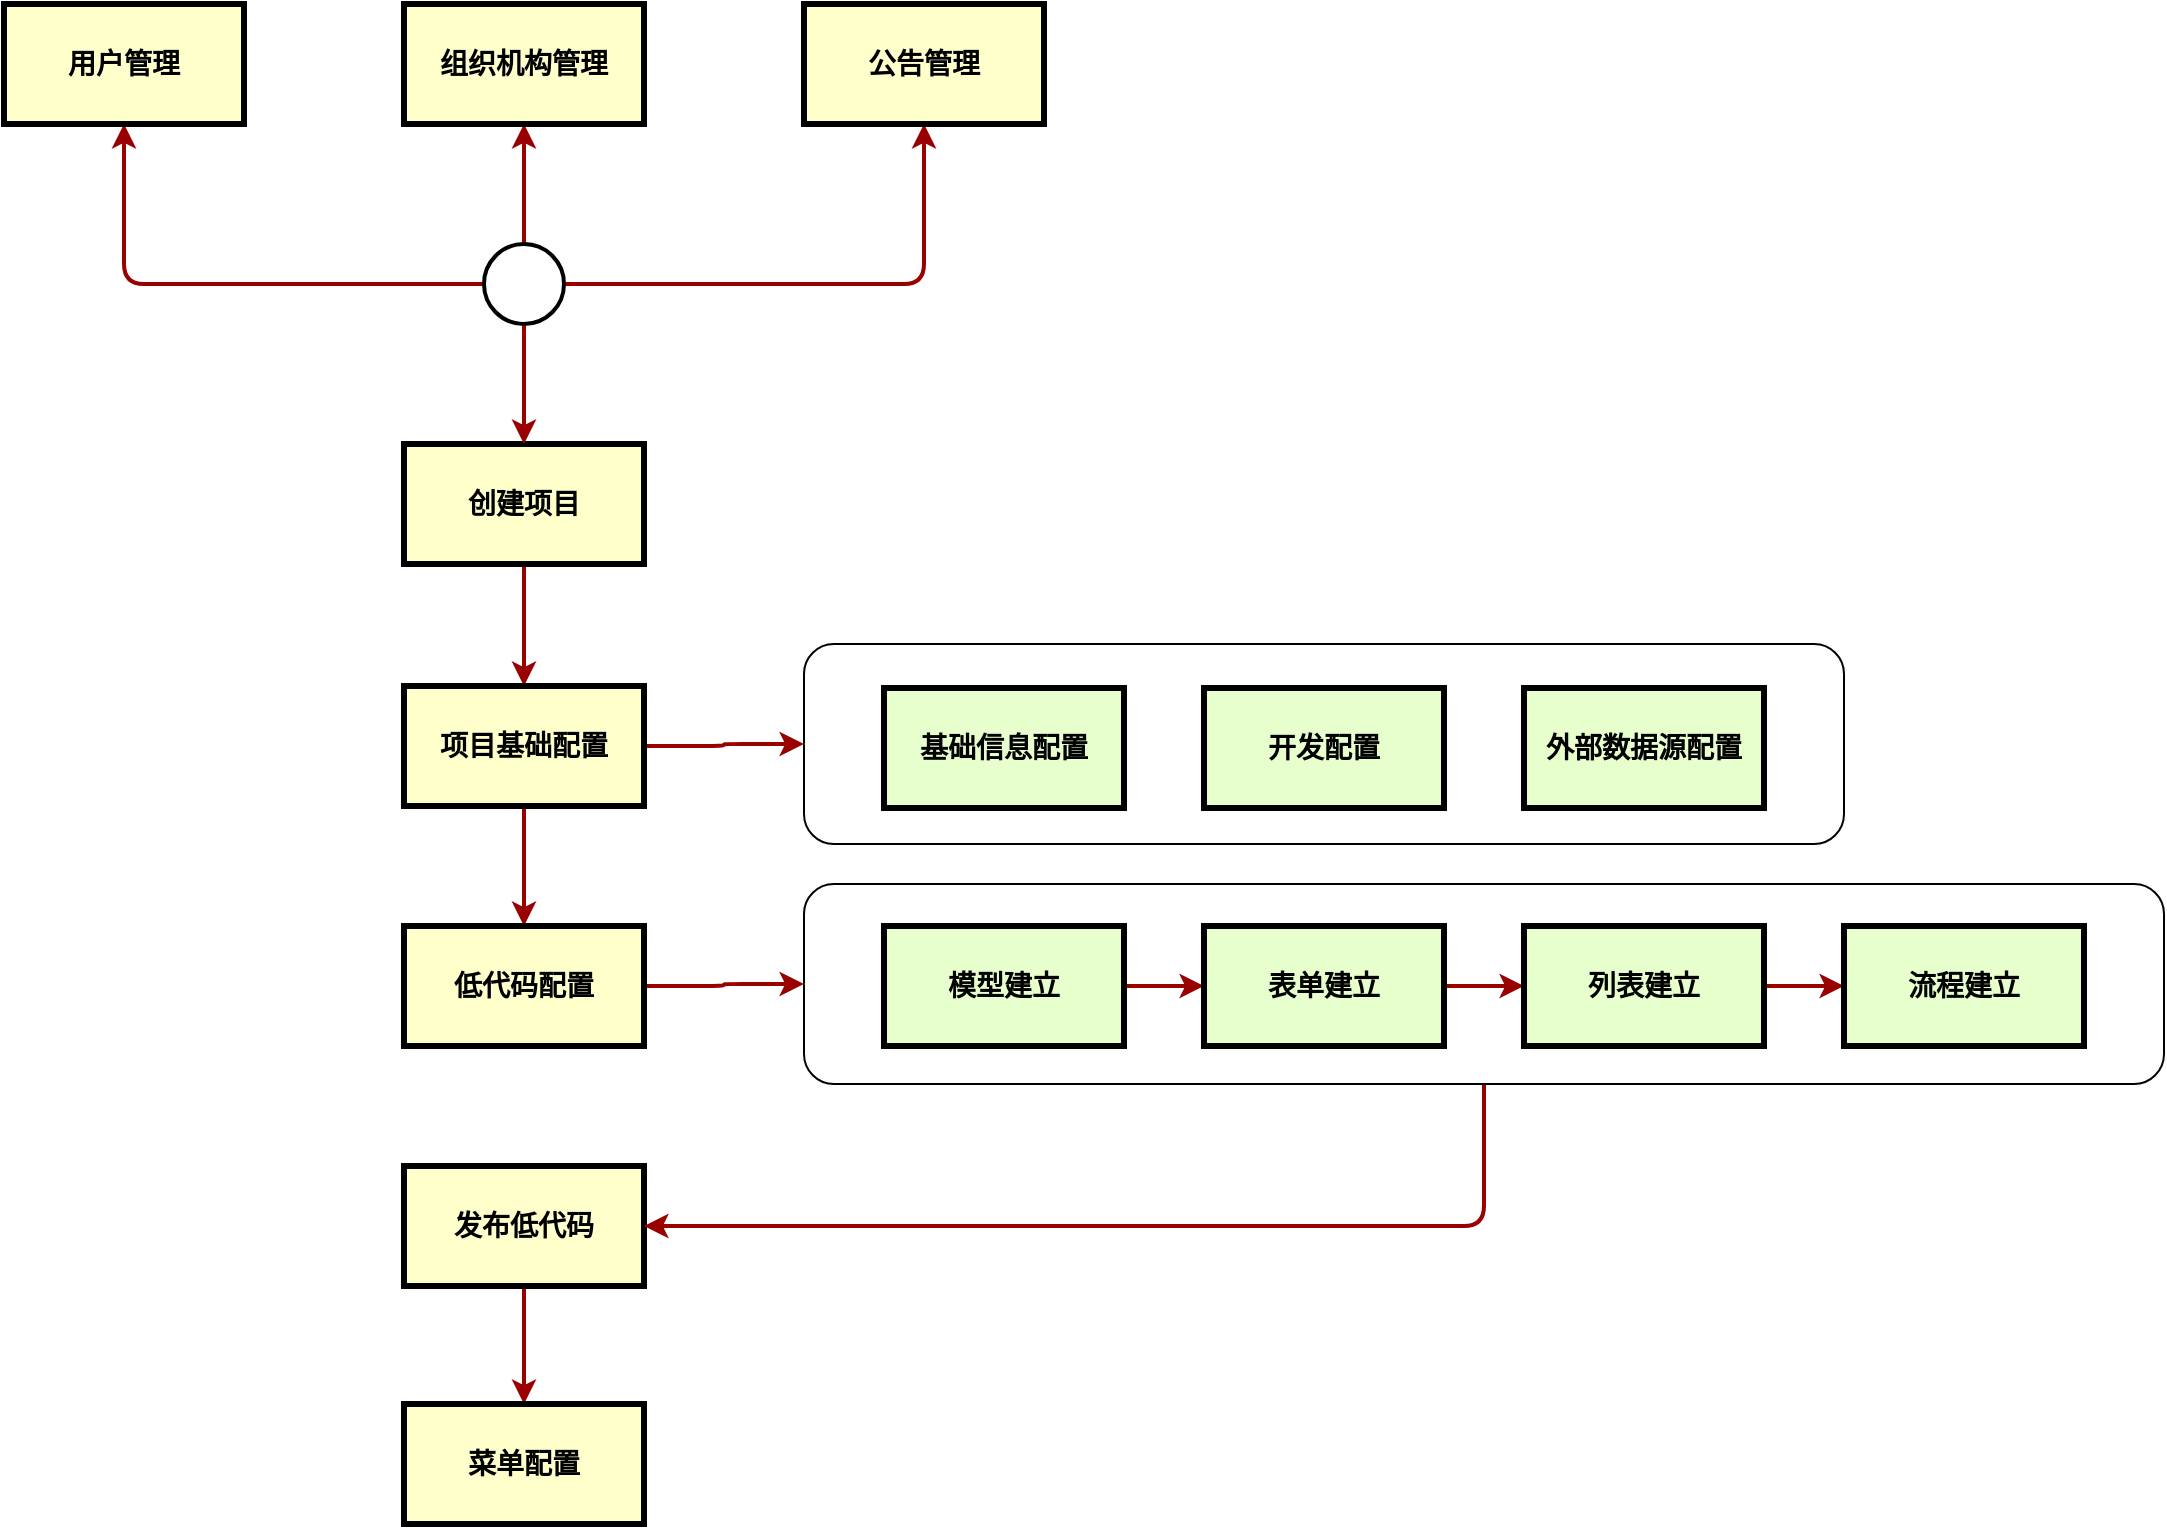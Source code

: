 <mxfile version="24.7.17">
  <diagram name="Page-1" id="c7558073-3199-34d8-9f00-42111426c3f3">
    <mxGraphModel dx="2083" dy="2249" grid="1" gridSize="10" guides="1" tooltips="1" connect="1" arrows="1" fold="1" page="1" pageScale="1" pageWidth="826" pageHeight="1169" background="none" math="0" shadow="0">
      <root>
        <mxCell id="0" />
        <mxCell id="1" parent="0" />
        <mxCell id="bPpLylly48dEyVhhrUIa-101" value="" style="edgeStyle=orthogonalEdgeStyle;rounded=1;orthogonalLoop=1;jettySize=auto;html=1;strokeColor=#990000;strokeWidth=2;align=center;verticalAlign=middle;fontFamily=Helvetica;fontSize=11;fontColor=default;labelBackgroundColor=default;elbow=horizontal;endArrow=classic;" edge="1" parent="1" source="bPpLylly48dEyVhhrUIa-96" target="bPpLylly48dEyVhhrUIa-100">
          <mxGeometry relative="1" as="geometry" />
        </mxCell>
        <mxCell id="bPpLylly48dEyVhhrUIa-96" value="创建项目" style="whiteSpace=wrap;align=center;verticalAlign=middle;fontStyle=1;strokeWidth=3;fillColor=#FFFFCC;fontSize=14;" vertex="1" parent="1">
          <mxGeometry x="960" y="120" width="120" height="60" as="geometry" />
        </mxCell>
        <mxCell id="bPpLylly48dEyVhhrUIa-99" value="" style="edgeStyle=orthogonalEdgeStyle;rounded=1;orthogonalLoop=1;jettySize=auto;html=1;strokeColor=#990000;strokeWidth=2;align=center;verticalAlign=middle;fontFamily=Helvetica;fontSize=11;fontColor=default;labelBackgroundColor=default;elbow=horizontal;endArrow=classic;" edge="1" parent="1" source="bPpLylly48dEyVhhrUIa-98" target="bPpLylly48dEyVhhrUIa-96">
          <mxGeometry relative="1" as="geometry" />
        </mxCell>
        <mxCell id="bPpLylly48dEyVhhrUIa-109" value="" style="edgeStyle=orthogonalEdgeStyle;rounded=1;orthogonalLoop=1;jettySize=auto;html=1;entryX=0.5;entryY=1;entryDx=0;entryDy=0;elbow=horizontal;strokeColor=#990000;strokeWidth=2;align=center;verticalAlign=middle;fontFamily=Helvetica;fontSize=11;fontColor=default;labelBackgroundColor=default;endArrow=classic;" edge="1" parent="1" source="bPpLylly48dEyVhhrUIa-98" target="bPpLylly48dEyVhhrUIa-110">
          <mxGeometry relative="1" as="geometry">
            <mxPoint x="1080.0" y="40" as="targetPoint" />
          </mxGeometry>
        </mxCell>
        <mxCell id="bPpLylly48dEyVhhrUIa-113" value="" style="edgeStyle=orthogonalEdgeStyle;rounded=1;orthogonalLoop=1;jettySize=auto;html=1;strokeColor=#990000;strokeWidth=2;align=center;verticalAlign=middle;fontFamily=Helvetica;fontSize=11;fontColor=default;labelBackgroundColor=default;elbow=horizontal;endArrow=classic;" edge="1" parent="1" source="bPpLylly48dEyVhhrUIa-98" target="bPpLylly48dEyVhhrUIa-111">
          <mxGeometry relative="1" as="geometry" />
        </mxCell>
        <mxCell id="bPpLylly48dEyVhhrUIa-114" style="edgeStyle=orthogonalEdgeStyle;rounded=1;orthogonalLoop=1;jettySize=auto;html=1;entryX=0.5;entryY=1;entryDx=0;entryDy=0;strokeColor=#990000;strokeWidth=2;align=center;verticalAlign=middle;fontFamily=Helvetica;fontSize=11;fontColor=default;labelBackgroundColor=default;elbow=horizontal;endArrow=classic;" edge="1" parent="1" source="bPpLylly48dEyVhhrUIa-98" target="bPpLylly48dEyVhhrUIa-112">
          <mxGeometry relative="1" as="geometry" />
        </mxCell>
        <mxCell id="bPpLylly48dEyVhhrUIa-98" value="" style="strokeWidth=2;html=1;shape=mxgraph.flowchart.start_2;whiteSpace=wrap;" vertex="1" parent="1">
          <mxGeometry x="1000" y="20" width="40" height="40" as="geometry" />
        </mxCell>
        <mxCell id="bPpLylly48dEyVhhrUIa-103" value="" style="edgeStyle=orthogonalEdgeStyle;rounded=1;orthogonalLoop=1;jettySize=auto;html=1;strokeColor=#990000;strokeWidth=2;align=center;verticalAlign=middle;fontFamily=Helvetica;fontSize=11;fontColor=default;labelBackgroundColor=default;elbow=horizontal;endArrow=classic;" edge="1" parent="1" source="bPpLylly48dEyVhhrUIa-100" target="bPpLylly48dEyVhhrUIa-102">
          <mxGeometry relative="1" as="geometry" />
        </mxCell>
        <mxCell id="bPpLylly48dEyVhhrUIa-121" value="" style="edgeStyle=orthogonalEdgeStyle;rounded=1;orthogonalLoop=1;jettySize=auto;html=1;entryX=0;entryY=0.5;entryDx=0;entryDy=0;strokeColor=#990000;strokeWidth=2;align=center;verticalAlign=middle;fontFamily=Helvetica;fontSize=11;fontColor=default;labelBackgroundColor=default;elbow=horizontal;endArrow=classic;" edge="1" parent="1" source="bPpLylly48dEyVhhrUIa-100" target="bPpLylly48dEyVhhrUIa-119">
          <mxGeometry relative="1" as="geometry" />
        </mxCell>
        <mxCell id="bPpLylly48dEyVhhrUIa-100" value="项目基础配置" style="whiteSpace=wrap;align=center;verticalAlign=middle;fontStyle=1;strokeWidth=3;fillColor=#FFFFCC;fontSize=14;" vertex="1" parent="1">
          <mxGeometry x="960" y="241" width="120" height="60" as="geometry" />
        </mxCell>
        <mxCell id="bPpLylly48dEyVhhrUIa-130" style="edgeStyle=orthogonalEdgeStyle;rounded=1;orthogonalLoop=1;jettySize=auto;html=1;strokeColor=#990000;strokeWidth=2;align=center;verticalAlign=middle;fontFamily=Helvetica;fontSize=11;fontColor=default;labelBackgroundColor=default;elbow=horizontal;endArrow=classic;" edge="1" parent="1" source="bPpLylly48dEyVhhrUIa-102" target="bPpLylly48dEyVhhrUIa-125">
          <mxGeometry relative="1" as="geometry" />
        </mxCell>
        <mxCell id="bPpLylly48dEyVhhrUIa-102" value="低代码配置" style="whiteSpace=wrap;align=center;verticalAlign=middle;fontStyle=1;strokeWidth=3;fillColor=#FFFFCC;fontSize=14;" vertex="1" parent="1">
          <mxGeometry x="960" y="361" width="120" height="60" as="geometry" />
        </mxCell>
        <mxCell id="bPpLylly48dEyVhhrUIa-107" value="" style="edgeStyle=orthogonalEdgeStyle;rounded=1;orthogonalLoop=1;jettySize=auto;html=1;strokeColor=#990000;strokeWidth=2;align=center;verticalAlign=middle;fontFamily=Helvetica;fontSize=11;fontColor=default;labelBackgroundColor=default;elbow=horizontal;endArrow=classic;" edge="1" parent="1" source="bPpLylly48dEyVhhrUIa-104" target="bPpLylly48dEyVhhrUIa-106">
          <mxGeometry relative="1" as="geometry" />
        </mxCell>
        <mxCell id="bPpLylly48dEyVhhrUIa-104" value="发布低代码" style="whiteSpace=wrap;align=center;verticalAlign=middle;fontStyle=1;strokeWidth=3;fillColor=#FFFFCC;fontSize=14;" vertex="1" parent="1">
          <mxGeometry x="960" y="481" width="120" height="60" as="geometry" />
        </mxCell>
        <mxCell id="bPpLylly48dEyVhhrUIa-106" value="菜单配置" style="whiteSpace=wrap;align=center;verticalAlign=middle;fontStyle=1;strokeWidth=3;fillColor=#FFFFCC;fontSize=14;" vertex="1" parent="1">
          <mxGeometry x="960" y="600" width="120" height="60" as="geometry" />
        </mxCell>
        <mxCell id="bPpLylly48dEyVhhrUIa-110" value="用户管理" style="whiteSpace=wrap;align=center;verticalAlign=middle;fontStyle=1;strokeWidth=3;fillColor=#FFFFCC;fontSize=14;" vertex="1" parent="1">
          <mxGeometry x="760" y="-100" width="120" height="60" as="geometry" />
        </mxCell>
        <mxCell id="bPpLylly48dEyVhhrUIa-111" value="组织机构管理" style="whiteSpace=wrap;align=center;verticalAlign=middle;fontStyle=1;strokeWidth=3;fillColor=#FFFFCC;fontSize=14;" vertex="1" parent="1">
          <mxGeometry x="960" y="-100" width="120" height="60" as="geometry" />
        </mxCell>
        <mxCell id="bPpLylly48dEyVhhrUIa-112" value="公告管理" style="whiteSpace=wrap;align=center;verticalAlign=middle;fontStyle=1;strokeWidth=3;fillColor=#FFFFCC;fontSize=14;" vertex="1" parent="1">
          <mxGeometry x="1160" y="-100" width="120" height="60" as="geometry" />
        </mxCell>
        <mxCell id="bPpLylly48dEyVhhrUIa-135" style="edgeStyle=orthogonalEdgeStyle;rounded=1;orthogonalLoop=1;jettySize=auto;html=1;entryX=1;entryY=0.5;entryDx=0;entryDy=0;exitX=0.5;exitY=1;exitDx=0;exitDy=0;strokeColor=#990000;strokeWidth=2;align=center;verticalAlign=middle;fontFamily=Helvetica;fontSize=11;fontColor=default;labelBackgroundColor=default;elbow=horizontal;endArrow=classic;" edge="1" parent="1" source="bPpLylly48dEyVhhrUIa-125" target="bPpLylly48dEyVhhrUIa-104">
          <mxGeometry relative="1" as="geometry" />
        </mxCell>
        <mxCell id="bPpLylly48dEyVhhrUIa-125" value="" style="rounded=1;whiteSpace=wrap;html=1;fillColor=none;" vertex="1" parent="1">
          <mxGeometry x="1160" y="340" width="680" height="100" as="geometry" />
        </mxCell>
        <mxCell id="bPpLylly48dEyVhhrUIa-131" value="" style="edgeStyle=orthogonalEdgeStyle;rounded=1;orthogonalLoop=1;jettySize=auto;html=1;strokeColor=#990000;strokeWidth=2;align=center;verticalAlign=middle;fontFamily=Helvetica;fontSize=11;fontColor=default;labelBackgroundColor=default;elbow=horizontal;endArrow=classic;" edge="1" parent="1" source="bPpLylly48dEyVhhrUIa-126" target="bPpLylly48dEyVhhrUIa-127">
          <mxGeometry relative="1" as="geometry" />
        </mxCell>
        <mxCell id="bPpLylly48dEyVhhrUIa-126" value="模型建立" style="whiteSpace=wrap;align=center;verticalAlign=middle;fontStyle=1;strokeWidth=3;fillColor=#E6FFCC;fontSize=14;" vertex="1" parent="1">
          <mxGeometry x="1200" y="361" width="120" height="60" as="geometry" />
        </mxCell>
        <mxCell id="bPpLylly48dEyVhhrUIa-132" value="" style="edgeStyle=orthogonalEdgeStyle;rounded=1;orthogonalLoop=1;jettySize=auto;html=1;strokeColor=#990000;strokeWidth=2;align=center;verticalAlign=middle;fontFamily=Helvetica;fontSize=11;fontColor=default;labelBackgroundColor=default;elbow=horizontal;endArrow=classic;" edge="1" parent="1" source="bPpLylly48dEyVhhrUIa-127" target="bPpLylly48dEyVhhrUIa-128">
          <mxGeometry relative="1" as="geometry" />
        </mxCell>
        <mxCell id="bPpLylly48dEyVhhrUIa-127" value="表单建立" style="whiteSpace=wrap;align=center;verticalAlign=middle;fontStyle=1;strokeWidth=3;fillColor=#E6FFCC;fontSize=14;" vertex="1" parent="1">
          <mxGeometry x="1360" y="361" width="120" height="60" as="geometry" />
        </mxCell>
        <mxCell id="bPpLylly48dEyVhhrUIa-133" value="" style="edgeStyle=orthogonalEdgeStyle;rounded=1;orthogonalLoop=1;jettySize=auto;html=1;strokeColor=#990000;strokeWidth=2;align=center;verticalAlign=middle;fontFamily=Helvetica;fontSize=11;fontColor=default;labelBackgroundColor=default;elbow=horizontal;endArrow=classic;" edge="1" parent="1" source="bPpLylly48dEyVhhrUIa-128" target="bPpLylly48dEyVhhrUIa-129">
          <mxGeometry relative="1" as="geometry" />
        </mxCell>
        <mxCell id="bPpLylly48dEyVhhrUIa-128" value="列表建立" style="whiteSpace=wrap;align=center;verticalAlign=middle;fontStyle=1;strokeWidth=3;fillColor=#E6FFCC;fontSize=14;" vertex="1" parent="1">
          <mxGeometry x="1520" y="361" width="120" height="60" as="geometry" />
        </mxCell>
        <mxCell id="bPpLylly48dEyVhhrUIa-129" value="流程建立" style="whiteSpace=wrap;align=center;verticalAlign=middle;fontStyle=1;strokeWidth=3;fillColor=#E6FFCC;fontSize=14;" vertex="1" parent="1">
          <mxGeometry x="1680" y="361" width="120" height="60" as="geometry" />
        </mxCell>
        <mxCell id="bPpLylly48dEyVhhrUIa-119" value="" style="rounded=1;whiteSpace=wrap;html=1;fillColor=none;" vertex="1" parent="1">
          <mxGeometry x="1160" y="220" width="520" height="100" as="geometry" />
        </mxCell>
        <mxCell id="bPpLylly48dEyVhhrUIa-115" value="基础信息配置" style="whiteSpace=wrap;align=center;verticalAlign=middle;fontStyle=1;strokeWidth=3;fillColor=#E6FFCC;fontSize=14;" vertex="1" parent="1">
          <mxGeometry x="1200" y="242" width="120" height="60" as="geometry" />
        </mxCell>
        <mxCell id="bPpLylly48dEyVhhrUIa-117" value="开发配置" style="whiteSpace=wrap;align=center;verticalAlign=middle;fontStyle=1;strokeWidth=3;fillColor=#E6FFCC;fontSize=14;" vertex="1" parent="1">
          <mxGeometry x="1360" y="242" width="120" height="60" as="geometry" />
        </mxCell>
        <mxCell id="bPpLylly48dEyVhhrUIa-118" value="外部数据源配置" style="whiteSpace=wrap;align=center;verticalAlign=middle;fontStyle=1;strokeWidth=3;fillColor=#E6FFCC;fontSize=14;" vertex="1" parent="1">
          <mxGeometry x="1520" y="242" width="120" height="60" as="geometry" />
        </mxCell>
      </root>
    </mxGraphModel>
  </diagram>
</mxfile>
